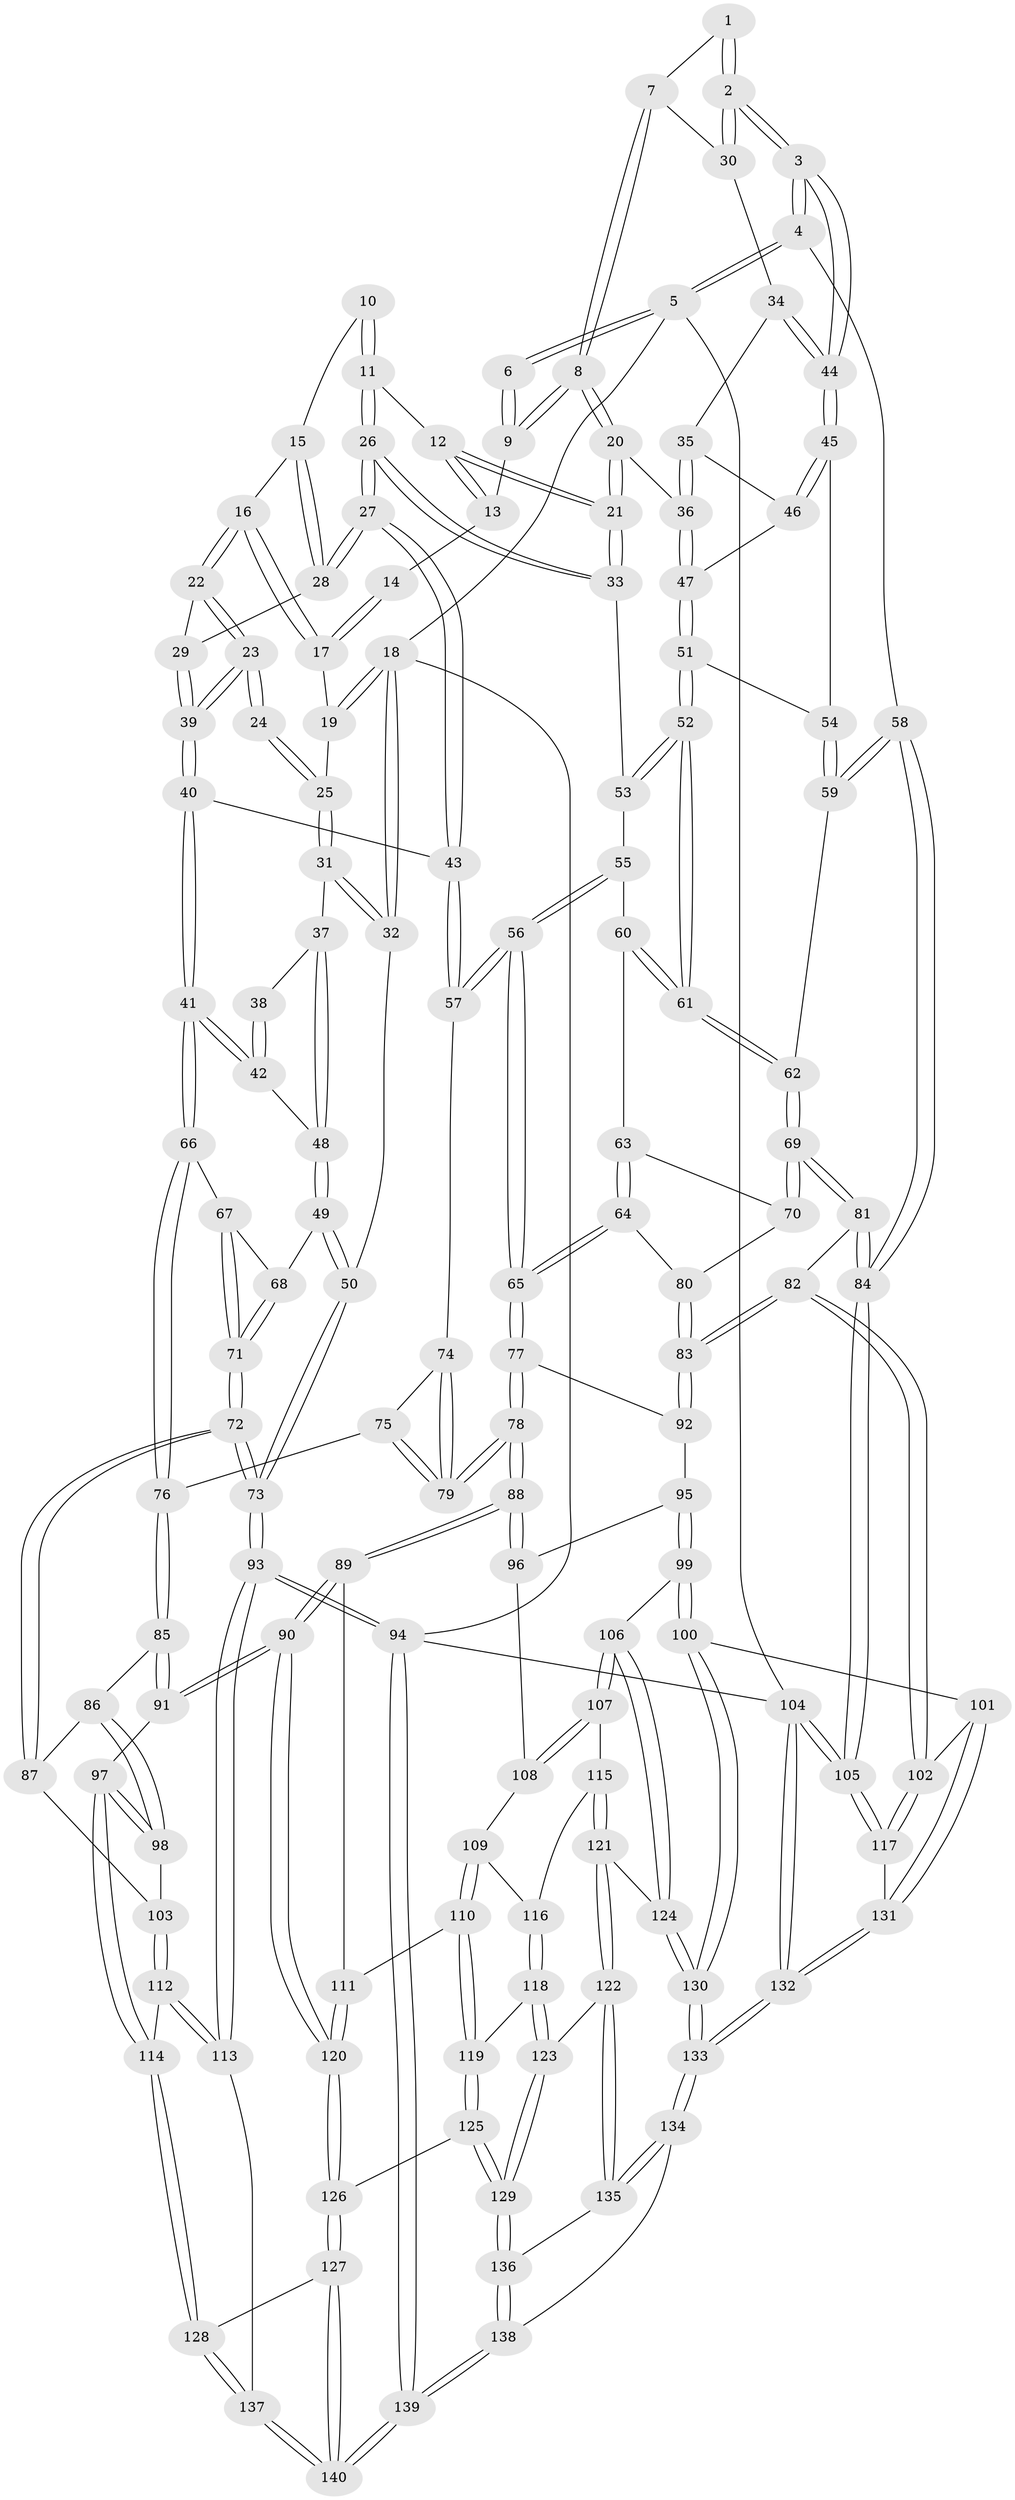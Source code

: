 // Generated by graph-tools (version 1.1) at 2025/03/03/09/25 03:03:27]
// undirected, 140 vertices, 347 edges
graph export_dot {
graph [start="1"]
  node [color=gray90,style=filled];
  1 [pos="+0.9106081825247941+0.02335666341209655"];
  2 [pos="+1+0.14099911524886027"];
  3 [pos="+1+0.16576386052046058"];
  4 [pos="+1+0.153919296580988"];
  5 [pos="+1+0"];
  6 [pos="+0.8004036762074778+0"];
  7 [pos="+0.887729543936604+0.09728780666978386"];
  8 [pos="+0.7525793702914452+0.1267536805755266"];
  9 [pos="+0.7183178871040823+0"];
  10 [pos="+0.4011041328972805+0.008326344425867369"];
  11 [pos="+0.5016506208641425+0.08168009830414015"];
  12 [pos="+0.5367700574490116+0.035092827003027356"];
  13 [pos="+0.6398406585632108+0"];
  14 [pos="+0.35038056536302276+0"];
  15 [pos="+0.37042576384975584+0.06776670507369889"];
  16 [pos="+0.22628537221342274+0"];
  17 [pos="+0.14372010099131172+0"];
  18 [pos="+0+0"];
  19 [pos="+0.09219768912601498+0"];
  20 [pos="+0.7445628165697032+0.1554444474352309"];
  21 [pos="+0.71520270693248+0.17856333387238915"];
  22 [pos="+0.2282391001324706+0.009321671945400288"];
  23 [pos="+0.2068561297315597+0.14934571466161903"];
  24 [pos="+0.17841216008172597+0.15237170688698018"];
  25 [pos="+0.10982282537012142+0.11389862278147236"];
  26 [pos="+0.46973468852043776+0.21688814346756005"];
  27 [pos="+0.4629872633350623+0.22142543295251796"];
  28 [pos="+0.3767079766877321+0.15127405861287832"];
  29 [pos="+0.3640081717220386+0.14882268758903722"];
  30 [pos="+0.9825565997264906+0.12341132421719404"];
  31 [pos="+0+0.16129619200803832"];
  32 [pos="+0+0.021751801315562532"];
  33 [pos="+0.6837863120099523+0.21179351801884447"];
  34 [pos="+0.8453794472087593+0.18748843662743606"];
  35 [pos="+0.8267787195888877+0.1886480469452069"];
  36 [pos="+0.7743521034656033+0.17552455139846318"];
  37 [pos="+0.07247294880087214+0.22329584659629925"];
  38 [pos="+0.14957517801469547+0.17603050631399644"];
  39 [pos="+0.22221773937905684+0.16601553006134653"];
  40 [pos="+0.24282703432973424+0.33379986288921915"];
  41 [pos="+0.21789359224955965+0.3713941821721832"];
  42 [pos="+0.15715731461110027+0.3383552734282431"];
  43 [pos="+0.45998427863472974+0.22895516088291534"];
  44 [pos="+1+0.21210015905120866"];
  45 [pos="+0.9986455065183537+0.26231493808229045"];
  46 [pos="+0.9119865015568446+0.2561012508180418"];
  47 [pos="+0.8493353331952079+0.30371567808605887"];
  48 [pos="+0.09798312378243632+0.3106071956375158"];
  49 [pos="+0+0.3587481149936583"];
  50 [pos="+0+0.3697507168898676"];
  51 [pos="+0.8547113638520464+0.35850043152297845"];
  52 [pos="+0.8546984610253543+0.35852040975699717"];
  53 [pos="+0.6866698000476877+0.23832032014934745"];
  54 [pos="+0.9424205752214416+0.33136185142593116"];
  55 [pos="+0.6872618333345752+0.28818307648443786"];
  56 [pos="+0.5589102111215544+0.46360822676462327"];
  57 [pos="+0.4892407374668695+0.3724195851696206"];
  58 [pos="+1+0.5025918837368918"];
  59 [pos="+0.9840580891646633+0.44339859392409464"];
  60 [pos="+0.745241357168388+0.3761027473670121"];
  61 [pos="+0.8329725436961276+0.40737926364749316"];
  62 [pos="+0.8497852056821371+0.4658924987669579"];
  63 [pos="+0.7106304142021234+0.4162126044305068"];
  64 [pos="+0.5730467911732063+0.48446167794861256"];
  65 [pos="+0.5646154821545435+0.48545660169816235"];
  66 [pos="+0.2237861891840468+0.42846743646765184"];
  67 [pos="+0.15390543636743548+0.4475582979481245"];
  68 [pos="+0.045703771482151906+0.4273815342898191"];
  69 [pos="+0.8408598525791005+0.4916744927021361"];
  70 [pos="+0.7445171175330859+0.48225131219265654"];
  71 [pos="+0.009172408461190393+0.536558314351243"];
  72 [pos="+0+0.6075542224386532"];
  73 [pos="+0+0.6131392374852962"];
  74 [pos="+0.4513297673365181+0.38937649315869055"];
  75 [pos="+0.251492310715335+0.45486571465868947"];
  76 [pos="+0.23454607619222176+0.44655923263920705"];
  77 [pos="+0.5478809569193052+0.5370585109893485"];
  78 [pos="+0.4178548754583508+0.6175704958434663"];
  79 [pos="+0.35102754469732816+0.5463137568248252"];
  80 [pos="+0.6839567758484905+0.5001388467226368"];
  81 [pos="+0.8457855707590731+0.6385183333127549"];
  82 [pos="+0.8387507408812281+0.6451918617808737"];
  83 [pos="+0.7956231499877425+0.6238836720467625"];
  84 [pos="+1+0.6287945721781905"];
  85 [pos="+0.2136826050094821+0.4931507520130458"];
  86 [pos="+0.14877553138946673+0.6061567493613039"];
  87 [pos="+0.02869026082986512+0.6359169830965001"];
  88 [pos="+0.4139712783707362+0.6314640853175363"];
  89 [pos="+0.3796150265885459+0.6788417386515644"];
  90 [pos="+0.3094084091074455+0.7318250911763164"];
  91 [pos="+0.28492617624447447+0.7334035740606195"];
  92 [pos="+0.5715066318765842+0.5611522039184192"];
  93 [pos="+0+0.8380468050964066"];
  94 [pos="+0+1"];
  95 [pos="+0.6235386208922971+0.6760610201509462"];
  96 [pos="+0.5020250830481784+0.7111702792458229"];
  97 [pos="+0.27518007947478507+0.7349610129892772"];
  98 [pos="+0.22334051686151496+0.6968577130905672"];
  99 [pos="+0.6702541912581095+0.7614347908587517"];
  100 [pos="+0.6705806582538006+0.7615812981630667"];
  101 [pos="+0.7261741026218129+0.7580997660014823"];
  102 [pos="+0.8160703704321167+0.6978621694761391"];
  103 [pos="+0.08597279243263986+0.7259928500456904"];
  104 [pos="+1+1"];
  105 [pos="+1+0.9041706293238447"];
  106 [pos="+0.6443097351092539+0.7647392801681814"];
  107 [pos="+0.5963329909670204+0.7685536934500595"];
  108 [pos="+0.5217978720831983+0.732248972465783"];
  109 [pos="+0.502058979941257+0.7799334528127554"];
  110 [pos="+0.4608545803318541+0.806215853061746"];
  111 [pos="+0.4530854271286071+0.7944688218420151"];
  112 [pos="+0.10170791421430302+0.7963473480022997"];
  113 [pos="+0+0.8616825663796045"];
  114 [pos="+0.18616937237413325+0.8244811212179708"];
  115 [pos="+0.5520269174457197+0.8086138400463615"];
  116 [pos="+0.5253739434234732+0.8058376316320789"];
  117 [pos="+0.8934817948969866+0.811601781194957"];
  118 [pos="+0.46937645964832525+0.8295254515837464"];
  119 [pos="+0.4644447765764718+0.8247640511905641"];
  120 [pos="+0.351320869620147+0.8518683906550907"];
  121 [pos="+0.5371162370671584+0.8599923409463625"];
  122 [pos="+0.4988146335358949+0.8664704750835454"];
  123 [pos="+0.4867395326533347+0.863030819768677"];
  124 [pos="+0.5540545897819239+0.8734565720262711"];
  125 [pos="+0.3637139509340244+0.8688748154120669"];
  126 [pos="+0.3561639730662135+0.8661951768667591"];
  127 [pos="+0.34159274918441296+0.88327371702988"];
  128 [pos="+0.18934984302265695+0.8801208832083264"];
  129 [pos="+0.43208492576937957+0.9276652376589857"];
  130 [pos="+0.6138469514547676+0.9362174055351166"];
  131 [pos="+0.8106211671503872+1"];
  132 [pos="+0.8098603339229677+1"];
  133 [pos="+0.6351525685003447+1"];
  134 [pos="+0.6212502084906757+1"];
  135 [pos="+0.5099936856649946+0.9038010987328093"];
  136 [pos="+0.4347458178682647+0.9369284224026541"];
  137 [pos="+0.16821463260472744+1"];
  138 [pos="+0.4990466528467276+1"];
  139 [pos="+0.21606594750897937+1"];
  140 [pos="+0.2103849398207375+1"];
  1 -- 2;
  1 -- 2;
  1 -- 7;
  2 -- 3;
  2 -- 3;
  2 -- 30;
  2 -- 30;
  3 -- 4;
  3 -- 4;
  3 -- 44;
  3 -- 44;
  4 -- 5;
  4 -- 5;
  4 -- 58;
  5 -- 6;
  5 -- 6;
  5 -- 18;
  5 -- 104;
  6 -- 9;
  6 -- 9;
  7 -- 8;
  7 -- 8;
  7 -- 30;
  8 -- 9;
  8 -- 9;
  8 -- 20;
  8 -- 20;
  9 -- 13;
  10 -- 11;
  10 -- 11;
  10 -- 15;
  11 -- 12;
  11 -- 26;
  11 -- 26;
  12 -- 13;
  12 -- 13;
  12 -- 21;
  12 -- 21;
  13 -- 14;
  14 -- 17;
  14 -- 17;
  15 -- 16;
  15 -- 28;
  15 -- 28;
  16 -- 17;
  16 -- 17;
  16 -- 22;
  16 -- 22;
  17 -- 19;
  18 -- 19;
  18 -- 19;
  18 -- 32;
  18 -- 32;
  18 -- 94;
  19 -- 25;
  20 -- 21;
  20 -- 21;
  20 -- 36;
  21 -- 33;
  21 -- 33;
  22 -- 23;
  22 -- 23;
  22 -- 29;
  23 -- 24;
  23 -- 24;
  23 -- 39;
  23 -- 39;
  24 -- 25;
  24 -- 25;
  25 -- 31;
  25 -- 31;
  26 -- 27;
  26 -- 27;
  26 -- 33;
  26 -- 33;
  27 -- 28;
  27 -- 28;
  27 -- 43;
  27 -- 43;
  28 -- 29;
  29 -- 39;
  29 -- 39;
  30 -- 34;
  31 -- 32;
  31 -- 32;
  31 -- 37;
  32 -- 50;
  33 -- 53;
  34 -- 35;
  34 -- 44;
  34 -- 44;
  35 -- 36;
  35 -- 36;
  35 -- 46;
  36 -- 47;
  36 -- 47;
  37 -- 38;
  37 -- 48;
  37 -- 48;
  38 -- 42;
  38 -- 42;
  39 -- 40;
  39 -- 40;
  40 -- 41;
  40 -- 41;
  40 -- 43;
  41 -- 42;
  41 -- 42;
  41 -- 66;
  41 -- 66;
  42 -- 48;
  43 -- 57;
  43 -- 57;
  44 -- 45;
  44 -- 45;
  45 -- 46;
  45 -- 46;
  45 -- 54;
  46 -- 47;
  47 -- 51;
  47 -- 51;
  48 -- 49;
  48 -- 49;
  49 -- 50;
  49 -- 50;
  49 -- 68;
  50 -- 73;
  50 -- 73;
  51 -- 52;
  51 -- 52;
  51 -- 54;
  52 -- 53;
  52 -- 53;
  52 -- 61;
  52 -- 61;
  53 -- 55;
  54 -- 59;
  54 -- 59;
  55 -- 56;
  55 -- 56;
  55 -- 60;
  56 -- 57;
  56 -- 57;
  56 -- 65;
  56 -- 65;
  57 -- 74;
  58 -- 59;
  58 -- 59;
  58 -- 84;
  58 -- 84;
  59 -- 62;
  60 -- 61;
  60 -- 61;
  60 -- 63;
  61 -- 62;
  61 -- 62;
  62 -- 69;
  62 -- 69;
  63 -- 64;
  63 -- 64;
  63 -- 70;
  64 -- 65;
  64 -- 65;
  64 -- 80;
  65 -- 77;
  65 -- 77;
  66 -- 67;
  66 -- 76;
  66 -- 76;
  67 -- 68;
  67 -- 71;
  67 -- 71;
  68 -- 71;
  68 -- 71;
  69 -- 70;
  69 -- 70;
  69 -- 81;
  69 -- 81;
  70 -- 80;
  71 -- 72;
  71 -- 72;
  72 -- 73;
  72 -- 73;
  72 -- 87;
  72 -- 87;
  73 -- 93;
  73 -- 93;
  74 -- 75;
  74 -- 79;
  74 -- 79;
  75 -- 76;
  75 -- 79;
  75 -- 79;
  76 -- 85;
  76 -- 85;
  77 -- 78;
  77 -- 78;
  77 -- 92;
  78 -- 79;
  78 -- 79;
  78 -- 88;
  78 -- 88;
  80 -- 83;
  80 -- 83;
  81 -- 82;
  81 -- 84;
  81 -- 84;
  82 -- 83;
  82 -- 83;
  82 -- 102;
  82 -- 102;
  83 -- 92;
  83 -- 92;
  84 -- 105;
  84 -- 105;
  85 -- 86;
  85 -- 91;
  85 -- 91;
  86 -- 87;
  86 -- 98;
  86 -- 98;
  87 -- 103;
  88 -- 89;
  88 -- 89;
  88 -- 96;
  88 -- 96;
  89 -- 90;
  89 -- 90;
  89 -- 111;
  90 -- 91;
  90 -- 91;
  90 -- 120;
  90 -- 120;
  91 -- 97;
  92 -- 95;
  93 -- 94;
  93 -- 94;
  93 -- 113;
  93 -- 113;
  94 -- 139;
  94 -- 139;
  94 -- 104;
  95 -- 96;
  95 -- 99;
  95 -- 99;
  96 -- 108;
  97 -- 98;
  97 -- 98;
  97 -- 114;
  97 -- 114;
  98 -- 103;
  99 -- 100;
  99 -- 100;
  99 -- 106;
  100 -- 101;
  100 -- 130;
  100 -- 130;
  101 -- 102;
  101 -- 131;
  101 -- 131;
  102 -- 117;
  102 -- 117;
  103 -- 112;
  103 -- 112;
  104 -- 105;
  104 -- 105;
  104 -- 132;
  104 -- 132;
  105 -- 117;
  105 -- 117;
  106 -- 107;
  106 -- 107;
  106 -- 124;
  106 -- 124;
  107 -- 108;
  107 -- 108;
  107 -- 115;
  108 -- 109;
  109 -- 110;
  109 -- 110;
  109 -- 116;
  110 -- 111;
  110 -- 119;
  110 -- 119;
  111 -- 120;
  111 -- 120;
  112 -- 113;
  112 -- 113;
  112 -- 114;
  113 -- 137;
  114 -- 128;
  114 -- 128;
  115 -- 116;
  115 -- 121;
  115 -- 121;
  116 -- 118;
  116 -- 118;
  117 -- 131;
  118 -- 119;
  118 -- 123;
  118 -- 123;
  119 -- 125;
  119 -- 125;
  120 -- 126;
  120 -- 126;
  121 -- 122;
  121 -- 122;
  121 -- 124;
  122 -- 123;
  122 -- 135;
  122 -- 135;
  123 -- 129;
  123 -- 129;
  124 -- 130;
  124 -- 130;
  125 -- 126;
  125 -- 129;
  125 -- 129;
  126 -- 127;
  126 -- 127;
  127 -- 128;
  127 -- 140;
  127 -- 140;
  128 -- 137;
  128 -- 137;
  129 -- 136;
  129 -- 136;
  130 -- 133;
  130 -- 133;
  131 -- 132;
  131 -- 132;
  132 -- 133;
  132 -- 133;
  133 -- 134;
  133 -- 134;
  134 -- 135;
  134 -- 135;
  134 -- 138;
  135 -- 136;
  136 -- 138;
  136 -- 138;
  137 -- 140;
  137 -- 140;
  138 -- 139;
  138 -- 139;
  139 -- 140;
  139 -- 140;
}
